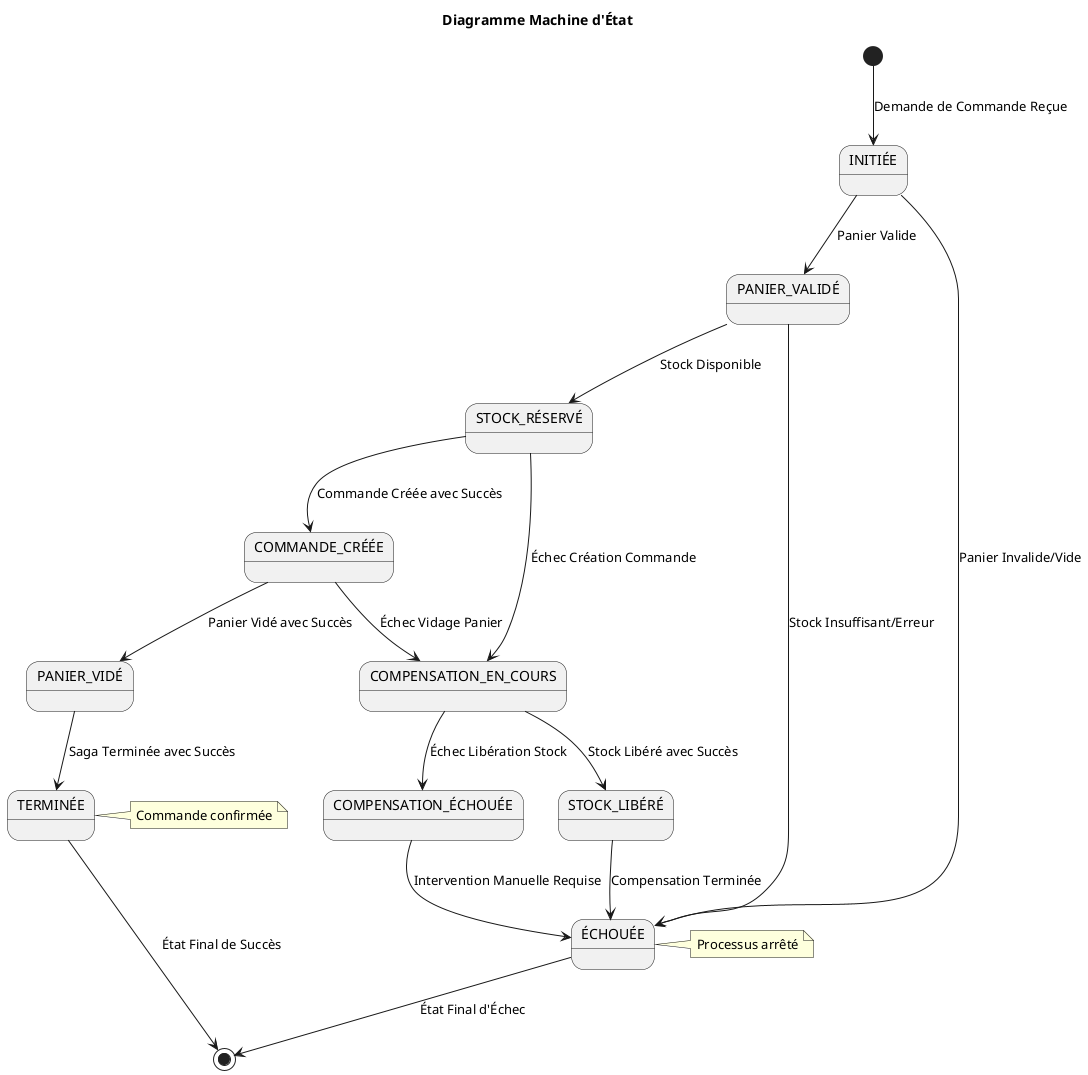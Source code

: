 @startuml
title Diagramme Machine d'État

[*] --> INITIÉE : Demande de Commande Reçue

INITIÉE --> PANIER_VALIDÉ : Panier Valide
INITIÉE --> ÉCHOUÉE : Panier Invalide/Vide

PANIER_VALIDÉ --> STOCK_RÉSERVÉ : Stock Disponible
PANIER_VALIDÉ --> ÉCHOUÉE : Stock Insuffisant/Erreur

STOCK_RÉSERVÉ --> COMMANDE_CRÉÉE : Commande Créée avec Succès
STOCK_RÉSERVÉ --> COMPENSATION_EN_COURS : Échec Création Commande

COMMANDE_CRÉÉE --> PANIER_VIDÉ : Panier Vidé avec Succès
COMMANDE_CRÉÉE --> COMPENSATION_EN_COURS : Échec Vidage Panier

PANIER_VIDÉ --> TERMINÉE : Saga Terminée avec Succès

COMPENSATION_EN_COURS --> STOCK_LIBÉRÉ : Stock Libéré avec Succès
COMPENSATION_EN_COURS --> COMPENSATION_ÉCHOUÉE : Échec Libération Stock

STOCK_LIBÉRÉ --> ÉCHOUÉE : Compensation Terminée
COMPENSATION_ÉCHOUÉE --> ÉCHOUÉE : Intervention Manuelle Requise

TERMINÉE --> [*] : État Final de Succès
ÉCHOUÉE --> [*] : État Final d'Échec


note right of TERMINÉE
  Commande confirmée
end note

note right of ÉCHOUÉE
  Processus arrêté
end note

@enduml 
